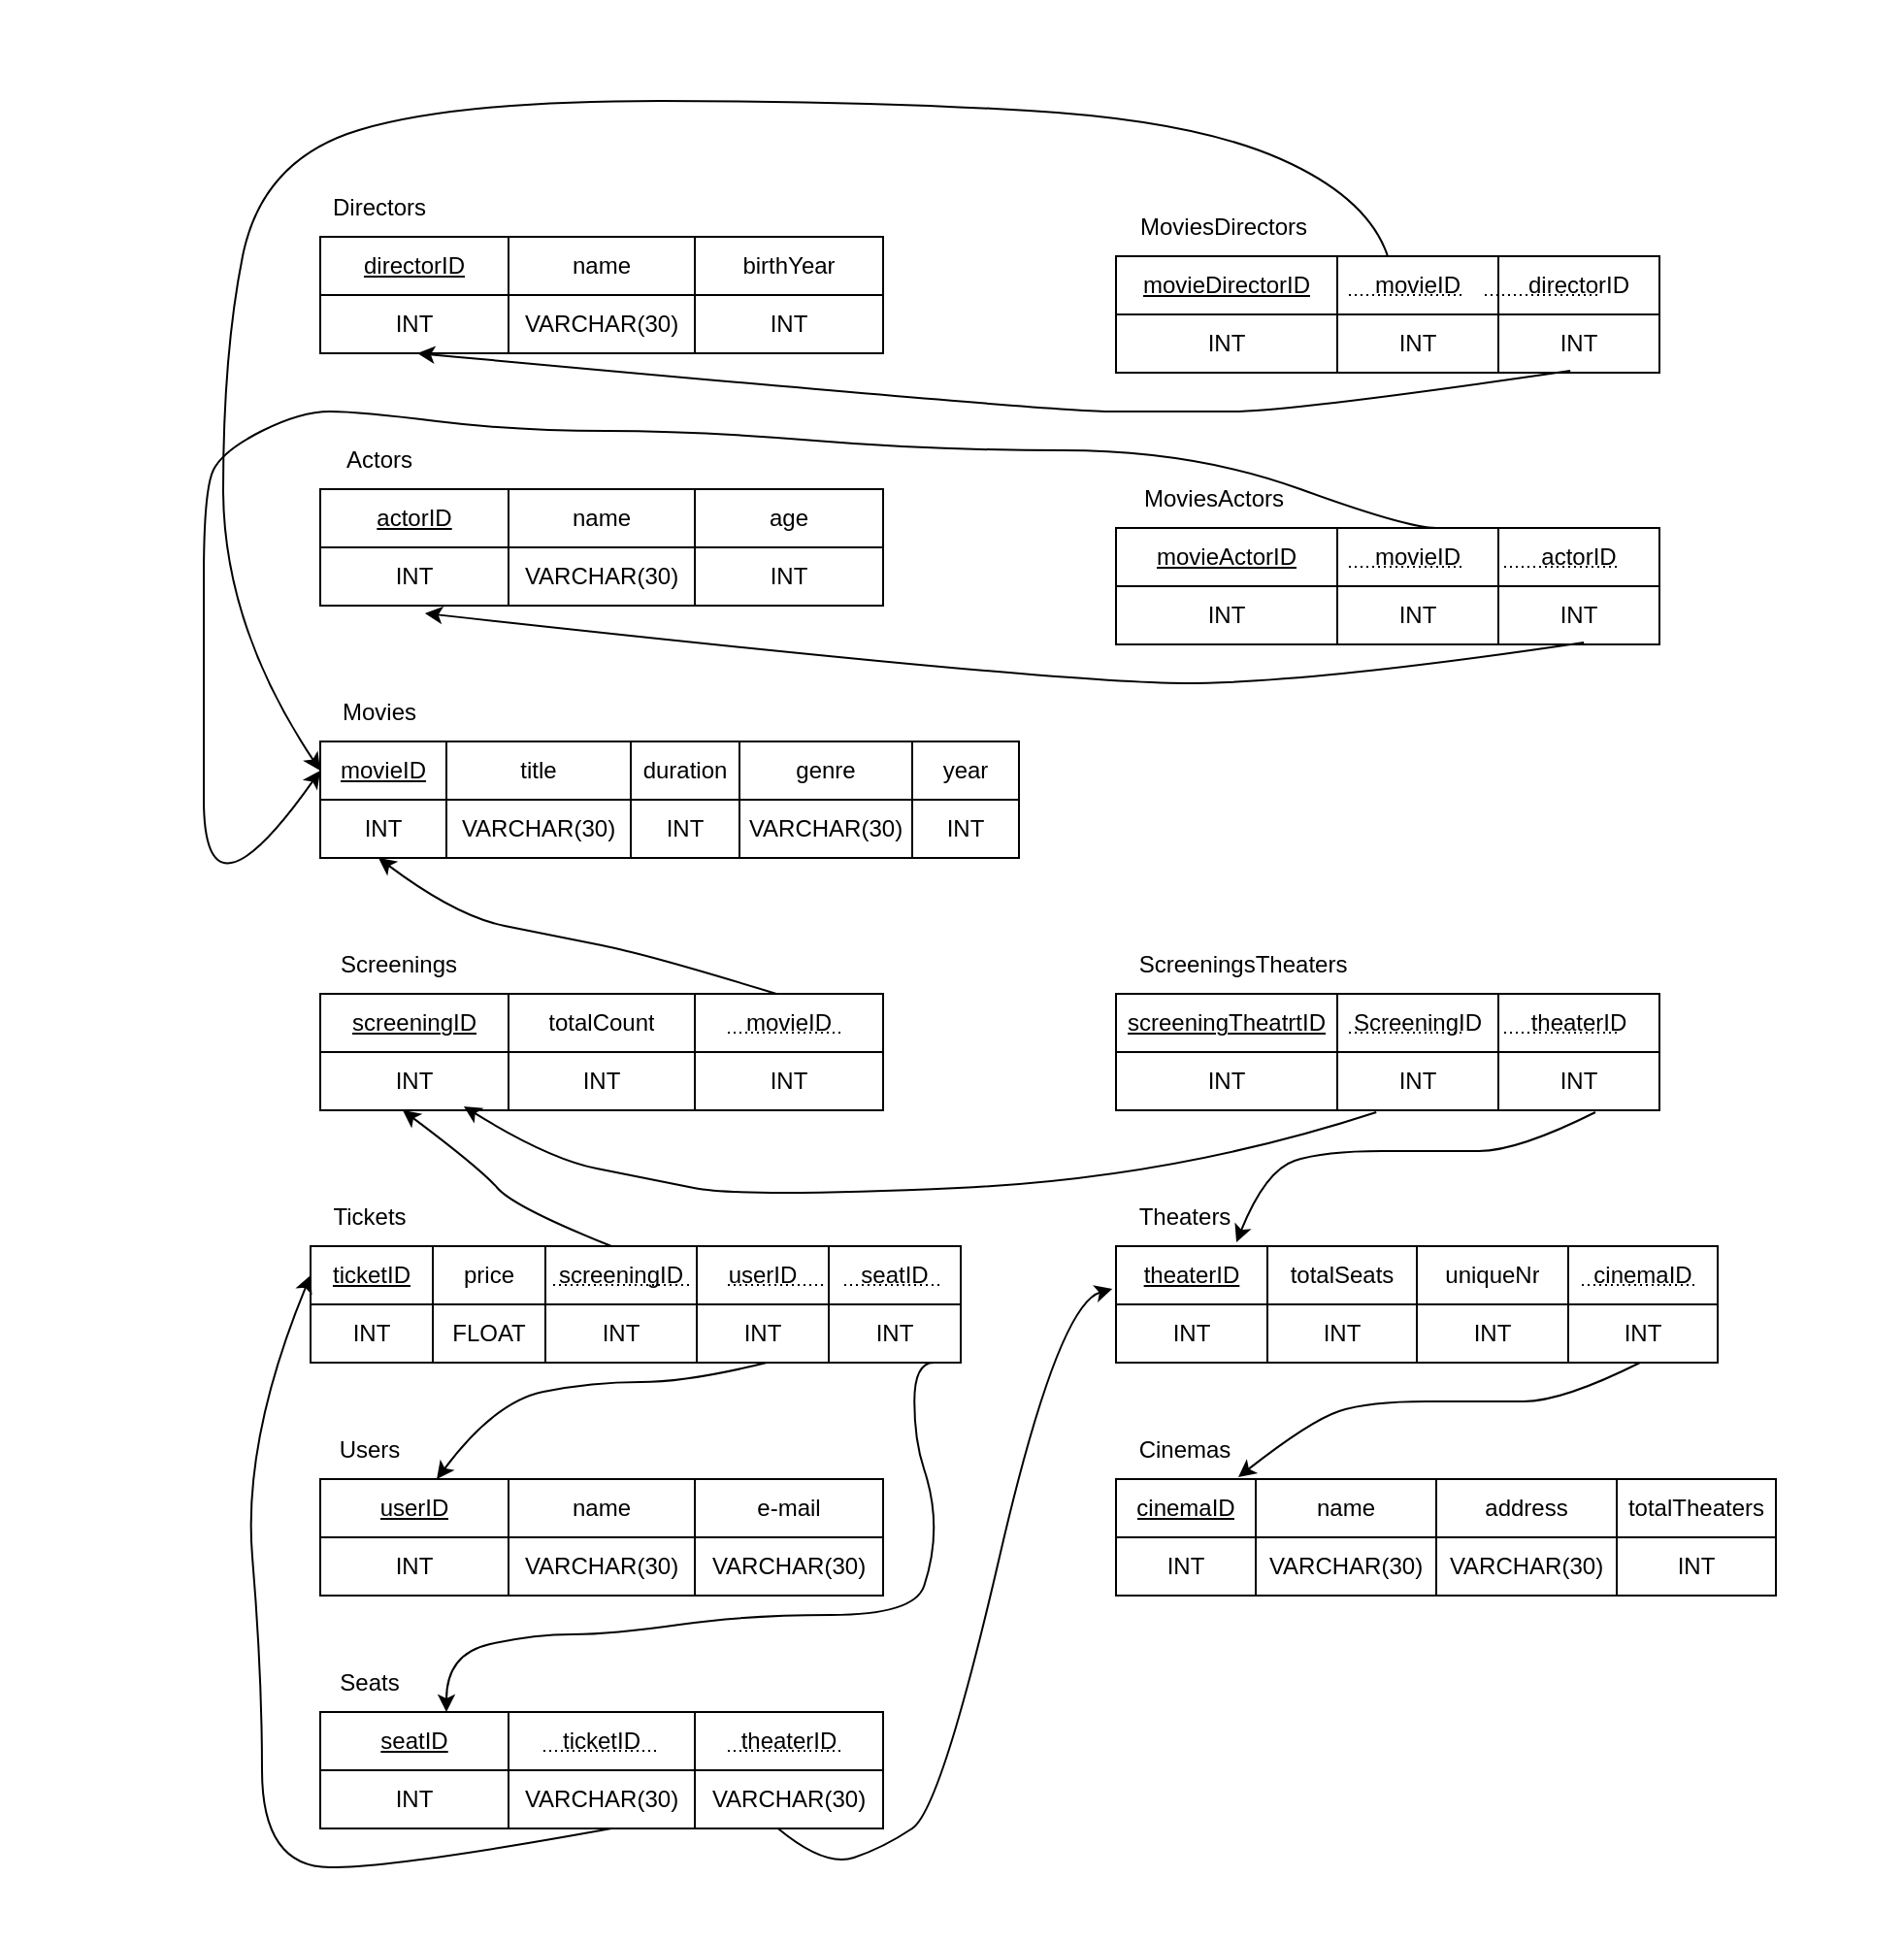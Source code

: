 <mxfile version="21.6.8" type="github">
  <diagram id="R2lEEEUBdFMjLlhIrx00" name="Page-1">
    <mxGraphModel dx="3164" dy="2250" grid="1" gridSize="10" guides="1" tooltips="1" connect="1" arrows="1" fold="1" page="1" pageScale="1" pageWidth="850" pageHeight="1100" math="0" shadow="0" extFonts="Permanent Marker^https://fonts.googleapis.com/css?family=Permanent+Marker">
      <root>
        <mxCell id="0" />
        <mxCell id="1" parent="0" />
        <mxCell id="zF8jvgZApvR6IqkMXMVD-21" value="&amp;nbsp; &amp;nbsp; &amp;nbsp; &amp;nbsp; &amp;nbsp; &amp;nbsp;&amp;nbsp;" style="text;html=1;align=center;verticalAlign=middle;resizable=0;points=[];autosize=1;strokeColor=none;fillColor=none;" vertex="1" parent="1">
          <mxGeometry x="25" y="28" width="60" height="30" as="geometry" />
        </mxCell>
        <mxCell id="zF8jvgZApvR6IqkMXMVD-22" value="" style="shape=table;startSize=0;container=1;collapsible=0;childLayout=tableLayout;" vertex="1" parent="1">
          <mxGeometry x="70" y="200" width="290" height="60" as="geometry" />
        </mxCell>
        <mxCell id="zF8jvgZApvR6IqkMXMVD-23" value="" style="shape=tableRow;horizontal=0;startSize=0;swimlaneHead=0;swimlaneBody=0;strokeColor=inherit;top=0;left=0;bottom=0;right=0;collapsible=0;dropTarget=0;fillColor=none;points=[[0,0.5],[1,0.5]];portConstraint=eastwest;" vertex="1" parent="zF8jvgZApvR6IqkMXMVD-22">
          <mxGeometry width="290" height="30" as="geometry" />
        </mxCell>
        <mxCell id="zF8jvgZApvR6IqkMXMVD-24" value="&lt;u&gt;actorID&lt;/u&gt;" style="shape=partialRectangle;html=1;whiteSpace=wrap;connectable=0;strokeColor=inherit;overflow=hidden;fillColor=none;top=0;left=0;bottom=0;right=0;pointerEvents=1;" vertex="1" parent="zF8jvgZApvR6IqkMXMVD-23">
          <mxGeometry width="97" height="30" as="geometry">
            <mxRectangle width="97" height="30" as="alternateBounds" />
          </mxGeometry>
        </mxCell>
        <mxCell id="zF8jvgZApvR6IqkMXMVD-25" value="name" style="shape=partialRectangle;html=1;whiteSpace=wrap;connectable=0;strokeColor=inherit;overflow=hidden;fillColor=none;top=0;left=0;bottom=0;right=0;pointerEvents=1;" vertex="1" parent="zF8jvgZApvR6IqkMXMVD-23">
          <mxGeometry x="97" width="96" height="30" as="geometry">
            <mxRectangle width="96" height="30" as="alternateBounds" />
          </mxGeometry>
        </mxCell>
        <mxCell id="zF8jvgZApvR6IqkMXMVD-26" value="age" style="shape=partialRectangle;html=1;whiteSpace=wrap;connectable=0;strokeColor=inherit;overflow=hidden;fillColor=none;top=0;left=0;bottom=0;right=0;pointerEvents=1;" vertex="1" parent="zF8jvgZApvR6IqkMXMVD-23">
          <mxGeometry x="193" width="97" height="30" as="geometry">
            <mxRectangle width="97" height="30" as="alternateBounds" />
          </mxGeometry>
        </mxCell>
        <mxCell id="zF8jvgZApvR6IqkMXMVD-27" value="" style="shape=tableRow;horizontal=0;startSize=0;swimlaneHead=0;swimlaneBody=0;strokeColor=inherit;top=0;left=0;bottom=0;right=0;collapsible=0;dropTarget=0;fillColor=none;points=[[0,0.5],[1,0.5]];portConstraint=eastwest;" vertex="1" parent="zF8jvgZApvR6IqkMXMVD-22">
          <mxGeometry y="30" width="290" height="30" as="geometry" />
        </mxCell>
        <mxCell id="zF8jvgZApvR6IqkMXMVD-28" value="INT" style="shape=partialRectangle;html=1;whiteSpace=wrap;connectable=0;strokeColor=inherit;overflow=hidden;fillColor=none;top=0;left=0;bottom=0;right=0;pointerEvents=1;" vertex="1" parent="zF8jvgZApvR6IqkMXMVD-27">
          <mxGeometry width="97" height="30" as="geometry">
            <mxRectangle width="97" height="30" as="alternateBounds" />
          </mxGeometry>
        </mxCell>
        <mxCell id="zF8jvgZApvR6IqkMXMVD-29" value="VARCHAR(30)" style="shape=partialRectangle;html=1;whiteSpace=wrap;connectable=0;strokeColor=inherit;overflow=hidden;fillColor=none;top=0;left=0;bottom=0;right=0;pointerEvents=1;" vertex="1" parent="zF8jvgZApvR6IqkMXMVD-27">
          <mxGeometry x="97" width="96" height="30" as="geometry">
            <mxRectangle width="96" height="30" as="alternateBounds" />
          </mxGeometry>
        </mxCell>
        <mxCell id="zF8jvgZApvR6IqkMXMVD-30" value="INT" style="shape=partialRectangle;html=1;whiteSpace=wrap;connectable=0;strokeColor=inherit;overflow=hidden;fillColor=none;top=0;left=0;bottom=0;right=0;pointerEvents=1;" vertex="1" parent="zF8jvgZApvR6IqkMXMVD-27">
          <mxGeometry x="193" width="97" height="30" as="geometry">
            <mxRectangle width="97" height="30" as="alternateBounds" />
          </mxGeometry>
        </mxCell>
        <mxCell id="zF8jvgZApvR6IqkMXMVD-31" value="Actors" style="text;html=1;align=center;verticalAlign=middle;resizable=0;points=[];autosize=1;strokeColor=none;fillColor=none;" vertex="1" parent="1">
          <mxGeometry x="70" y="170" width="60" height="30" as="geometry" />
        </mxCell>
        <mxCell id="zF8jvgZApvR6IqkMXMVD-32" value="" style="shape=table;startSize=0;container=1;collapsible=0;childLayout=tableLayout;" vertex="1" parent="1">
          <mxGeometry x="480" y="80" width="280" height="60" as="geometry" />
        </mxCell>
        <mxCell id="zF8jvgZApvR6IqkMXMVD-33" value="" style="shape=tableRow;horizontal=0;startSize=0;swimlaneHead=0;swimlaneBody=0;strokeColor=inherit;top=0;left=0;bottom=0;right=0;collapsible=0;dropTarget=0;fillColor=none;points=[[0,0.5],[1,0.5]];portConstraint=eastwest;" vertex="1" parent="zF8jvgZApvR6IqkMXMVD-32">
          <mxGeometry width="280" height="30" as="geometry" />
        </mxCell>
        <mxCell id="zF8jvgZApvR6IqkMXMVD-34" value="&lt;u&gt;movieDirectorID&lt;/u&gt;" style="shape=partialRectangle;html=1;whiteSpace=wrap;connectable=0;strokeColor=inherit;overflow=hidden;fillColor=none;top=0;left=0;bottom=0;right=0;pointerEvents=1;" vertex="1" parent="zF8jvgZApvR6IqkMXMVD-33">
          <mxGeometry width="114" height="30" as="geometry">
            <mxRectangle width="114" height="30" as="alternateBounds" />
          </mxGeometry>
        </mxCell>
        <mxCell id="zF8jvgZApvR6IqkMXMVD-35" value="movieID" style="shape=partialRectangle;html=1;whiteSpace=wrap;connectable=0;strokeColor=inherit;overflow=hidden;fillColor=none;top=0;left=0;bottom=0;right=0;pointerEvents=1;" vertex="1" parent="zF8jvgZApvR6IqkMXMVD-33">
          <mxGeometry x="114" width="83" height="30" as="geometry">
            <mxRectangle width="83" height="30" as="alternateBounds" />
          </mxGeometry>
        </mxCell>
        <mxCell id="zF8jvgZApvR6IqkMXMVD-36" value="directorID" style="shape=partialRectangle;html=1;whiteSpace=wrap;connectable=0;strokeColor=inherit;overflow=hidden;fillColor=none;top=0;left=0;bottom=0;right=0;pointerEvents=1;" vertex="1" parent="zF8jvgZApvR6IqkMXMVD-33">
          <mxGeometry x="197" width="83" height="30" as="geometry">
            <mxRectangle width="83" height="30" as="alternateBounds" />
          </mxGeometry>
        </mxCell>
        <mxCell id="zF8jvgZApvR6IqkMXMVD-37" value="" style="shape=tableRow;horizontal=0;startSize=0;swimlaneHead=0;swimlaneBody=0;strokeColor=inherit;top=0;left=0;bottom=0;right=0;collapsible=0;dropTarget=0;fillColor=none;points=[[0,0.5],[1,0.5]];portConstraint=eastwest;" vertex="1" parent="zF8jvgZApvR6IqkMXMVD-32">
          <mxGeometry y="30" width="280" height="30" as="geometry" />
        </mxCell>
        <mxCell id="zF8jvgZApvR6IqkMXMVD-38" value="INT" style="shape=partialRectangle;html=1;whiteSpace=wrap;connectable=0;strokeColor=inherit;overflow=hidden;fillColor=none;top=0;left=0;bottom=0;right=0;pointerEvents=1;" vertex="1" parent="zF8jvgZApvR6IqkMXMVD-37">
          <mxGeometry width="114" height="30" as="geometry">
            <mxRectangle width="114" height="30" as="alternateBounds" />
          </mxGeometry>
        </mxCell>
        <mxCell id="zF8jvgZApvR6IqkMXMVD-39" value="INT" style="shape=partialRectangle;html=1;whiteSpace=wrap;connectable=0;strokeColor=inherit;overflow=hidden;fillColor=none;top=0;left=0;bottom=0;right=0;pointerEvents=1;" vertex="1" parent="zF8jvgZApvR6IqkMXMVD-37">
          <mxGeometry x="114" width="83" height="30" as="geometry">
            <mxRectangle width="83" height="30" as="alternateBounds" />
          </mxGeometry>
        </mxCell>
        <mxCell id="zF8jvgZApvR6IqkMXMVD-40" value="INT" style="shape=partialRectangle;html=1;whiteSpace=wrap;connectable=0;strokeColor=inherit;overflow=hidden;fillColor=none;top=0;left=0;bottom=0;right=0;pointerEvents=1;" vertex="1" parent="zF8jvgZApvR6IqkMXMVD-37">
          <mxGeometry x="197" width="83" height="30" as="geometry">
            <mxRectangle width="83" height="30" as="alternateBounds" />
          </mxGeometry>
        </mxCell>
        <mxCell id="zF8jvgZApvR6IqkMXMVD-41" value="MoviesDirectors" style="text;html=1;align=center;verticalAlign=middle;resizable=0;points=[];autosize=1;strokeColor=none;fillColor=none;" vertex="1" parent="1">
          <mxGeometry x="480" y="50" width="110" height="30" as="geometry" />
        </mxCell>
        <mxCell id="zF8jvgZApvR6IqkMXMVD-51" value="MoviesActors" style="text;html=1;align=center;verticalAlign=middle;resizable=0;points=[];autosize=1;strokeColor=none;fillColor=none;" vertex="1" parent="1">
          <mxGeometry x="480" y="190" width="100" height="30" as="geometry" />
        </mxCell>
        <mxCell id="zF8jvgZApvR6IqkMXMVD-53" value="" style="endArrow=none;html=1;rounded=0;dashed=1;dashPattern=1 2;" edge="1" parent="1">
          <mxGeometry relative="1" as="geometry">
            <mxPoint x="600" y="100" as="sourcePoint" />
            <mxPoint x="660" y="100" as="targetPoint" />
          </mxGeometry>
        </mxCell>
        <mxCell id="zF8jvgZApvR6IqkMXMVD-55" value="" style="endArrow=none;html=1;rounded=0;dashed=1;dashPattern=1 2;" edge="1" parent="1">
          <mxGeometry relative="1" as="geometry">
            <mxPoint x="670" y="100" as="sourcePoint" />
            <mxPoint x="730" y="100" as="targetPoint" />
            <Array as="points" />
          </mxGeometry>
        </mxCell>
        <mxCell id="zF8jvgZApvR6IqkMXMVD-57" value="" style="shape=table;startSize=0;container=1;collapsible=0;childLayout=tableLayout;" vertex="1" parent="1">
          <mxGeometry x="480" y="220" width="280" height="60" as="geometry" />
        </mxCell>
        <mxCell id="zF8jvgZApvR6IqkMXMVD-58" value="" style="shape=tableRow;horizontal=0;startSize=0;swimlaneHead=0;swimlaneBody=0;strokeColor=inherit;top=0;left=0;bottom=0;right=0;collapsible=0;dropTarget=0;fillColor=none;points=[[0,0.5],[1,0.5]];portConstraint=eastwest;" vertex="1" parent="zF8jvgZApvR6IqkMXMVD-57">
          <mxGeometry width="280" height="30" as="geometry" />
        </mxCell>
        <mxCell id="zF8jvgZApvR6IqkMXMVD-59" value="&lt;u&gt;movieActorID&lt;/u&gt;" style="shape=partialRectangle;html=1;whiteSpace=wrap;connectable=0;strokeColor=inherit;overflow=hidden;fillColor=none;top=0;left=0;bottom=0;right=0;pointerEvents=1;" vertex="1" parent="zF8jvgZApvR6IqkMXMVD-58">
          <mxGeometry width="114" height="30" as="geometry">
            <mxRectangle width="114" height="30" as="alternateBounds" />
          </mxGeometry>
        </mxCell>
        <mxCell id="zF8jvgZApvR6IqkMXMVD-60" value="movieID" style="shape=partialRectangle;html=1;whiteSpace=wrap;connectable=0;strokeColor=inherit;overflow=hidden;fillColor=none;top=0;left=0;bottom=0;right=0;pointerEvents=1;" vertex="1" parent="zF8jvgZApvR6IqkMXMVD-58">
          <mxGeometry x="114" width="83" height="30" as="geometry">
            <mxRectangle width="83" height="30" as="alternateBounds" />
          </mxGeometry>
        </mxCell>
        <mxCell id="zF8jvgZApvR6IqkMXMVD-61" value="actorID" style="shape=partialRectangle;html=1;whiteSpace=wrap;connectable=0;strokeColor=inherit;overflow=hidden;fillColor=none;top=0;left=0;bottom=0;right=0;pointerEvents=1;" vertex="1" parent="zF8jvgZApvR6IqkMXMVD-58">
          <mxGeometry x="197" width="83" height="30" as="geometry">
            <mxRectangle width="83" height="30" as="alternateBounds" />
          </mxGeometry>
        </mxCell>
        <mxCell id="zF8jvgZApvR6IqkMXMVD-62" value="" style="shape=tableRow;horizontal=0;startSize=0;swimlaneHead=0;swimlaneBody=0;strokeColor=inherit;top=0;left=0;bottom=0;right=0;collapsible=0;dropTarget=0;fillColor=none;points=[[0,0.5],[1,0.5]];portConstraint=eastwest;" vertex="1" parent="zF8jvgZApvR6IqkMXMVD-57">
          <mxGeometry y="30" width="280" height="30" as="geometry" />
        </mxCell>
        <mxCell id="zF8jvgZApvR6IqkMXMVD-63" value="INT" style="shape=partialRectangle;html=1;whiteSpace=wrap;connectable=0;strokeColor=inherit;overflow=hidden;fillColor=none;top=0;left=0;bottom=0;right=0;pointerEvents=1;" vertex="1" parent="zF8jvgZApvR6IqkMXMVD-62">
          <mxGeometry width="114" height="30" as="geometry">
            <mxRectangle width="114" height="30" as="alternateBounds" />
          </mxGeometry>
        </mxCell>
        <mxCell id="zF8jvgZApvR6IqkMXMVD-64" value="INT" style="shape=partialRectangle;html=1;whiteSpace=wrap;connectable=0;strokeColor=inherit;overflow=hidden;fillColor=none;top=0;left=0;bottom=0;right=0;pointerEvents=1;" vertex="1" parent="zF8jvgZApvR6IqkMXMVD-62">
          <mxGeometry x="114" width="83" height="30" as="geometry">
            <mxRectangle width="83" height="30" as="alternateBounds" />
          </mxGeometry>
        </mxCell>
        <mxCell id="zF8jvgZApvR6IqkMXMVD-65" value="INT" style="shape=partialRectangle;html=1;whiteSpace=wrap;connectable=0;strokeColor=inherit;overflow=hidden;fillColor=none;top=0;left=0;bottom=0;right=0;pointerEvents=1;" vertex="1" parent="zF8jvgZApvR6IqkMXMVD-62">
          <mxGeometry x="197" width="83" height="30" as="geometry">
            <mxRectangle width="83" height="30" as="alternateBounds" />
          </mxGeometry>
        </mxCell>
        <mxCell id="zF8jvgZApvR6IqkMXMVD-66" value="" style="endArrow=none;html=1;rounded=0;dashed=1;dashPattern=1 2;" edge="1" parent="1">
          <mxGeometry relative="1" as="geometry">
            <mxPoint x="600" y="240" as="sourcePoint" />
            <mxPoint x="660" y="240" as="targetPoint" />
          </mxGeometry>
        </mxCell>
        <mxCell id="zF8jvgZApvR6IqkMXMVD-69" value="" style="endArrow=none;html=1;rounded=0;dashed=1;dashPattern=1 2;" edge="1" parent="1">
          <mxGeometry relative="1" as="geometry">
            <mxPoint x="680" y="240" as="sourcePoint" />
            <mxPoint x="740" y="240" as="targetPoint" />
          </mxGeometry>
        </mxCell>
        <mxCell id="zF8jvgZApvR6IqkMXMVD-70" value="" style="shape=table;startSize=0;container=1;collapsible=0;childLayout=tableLayout;" vertex="1" parent="1">
          <mxGeometry x="70" y="330" width="360" height="60" as="geometry" />
        </mxCell>
        <mxCell id="zF8jvgZApvR6IqkMXMVD-71" value="" style="shape=tableRow;horizontal=0;startSize=0;swimlaneHead=0;swimlaneBody=0;strokeColor=inherit;top=0;left=0;bottom=0;right=0;collapsible=0;dropTarget=0;fillColor=none;points=[[0,0.5],[1,0.5]];portConstraint=eastwest;" vertex="1" parent="zF8jvgZApvR6IqkMXMVD-70">
          <mxGeometry width="360" height="30" as="geometry" />
        </mxCell>
        <mxCell id="zF8jvgZApvR6IqkMXMVD-72" value="&lt;u&gt;movieID&lt;/u&gt;" style="shape=partialRectangle;html=1;whiteSpace=wrap;connectable=0;strokeColor=inherit;overflow=hidden;fillColor=none;top=0;left=0;bottom=0;right=0;pointerEvents=1;" vertex="1" parent="zF8jvgZApvR6IqkMXMVD-71">
          <mxGeometry width="65" height="30" as="geometry">
            <mxRectangle width="65" height="30" as="alternateBounds" />
          </mxGeometry>
        </mxCell>
        <mxCell id="zF8jvgZApvR6IqkMXMVD-73" value="title" style="shape=partialRectangle;html=1;whiteSpace=wrap;connectable=0;strokeColor=inherit;overflow=hidden;fillColor=none;top=0;left=0;bottom=0;right=0;pointerEvents=1;" vertex="1" parent="zF8jvgZApvR6IqkMXMVD-71">
          <mxGeometry x="65" width="95" height="30" as="geometry">
            <mxRectangle width="95" height="30" as="alternateBounds" />
          </mxGeometry>
        </mxCell>
        <mxCell id="zF8jvgZApvR6IqkMXMVD-74" value="duration" style="shape=partialRectangle;html=1;whiteSpace=wrap;connectable=0;strokeColor=inherit;overflow=hidden;fillColor=none;top=0;left=0;bottom=0;right=0;pointerEvents=1;" vertex="1" parent="zF8jvgZApvR6IqkMXMVD-71">
          <mxGeometry x="160" width="56" height="30" as="geometry">
            <mxRectangle width="56" height="30" as="alternateBounds" />
          </mxGeometry>
        </mxCell>
        <mxCell id="zF8jvgZApvR6IqkMXMVD-75" value="genre" style="shape=partialRectangle;html=1;whiteSpace=wrap;connectable=0;strokeColor=inherit;overflow=hidden;fillColor=none;top=0;left=0;bottom=0;right=0;pointerEvents=1;" vertex="1" parent="zF8jvgZApvR6IqkMXMVD-71">
          <mxGeometry x="216" width="89" height="30" as="geometry">
            <mxRectangle width="89" height="30" as="alternateBounds" />
          </mxGeometry>
        </mxCell>
        <mxCell id="zF8jvgZApvR6IqkMXMVD-76" value="year" style="shape=partialRectangle;html=1;whiteSpace=wrap;connectable=0;strokeColor=inherit;overflow=hidden;fillColor=none;top=0;left=0;bottom=0;right=0;pointerEvents=1;" vertex="1" parent="zF8jvgZApvR6IqkMXMVD-71">
          <mxGeometry x="305" width="55" height="30" as="geometry">
            <mxRectangle width="55" height="30" as="alternateBounds" />
          </mxGeometry>
        </mxCell>
        <mxCell id="zF8jvgZApvR6IqkMXMVD-77" value="" style="shape=tableRow;horizontal=0;startSize=0;swimlaneHead=0;swimlaneBody=0;strokeColor=inherit;top=0;left=0;bottom=0;right=0;collapsible=0;dropTarget=0;fillColor=none;points=[[0,0.5],[1,0.5]];portConstraint=eastwest;" vertex="1" parent="zF8jvgZApvR6IqkMXMVD-70">
          <mxGeometry y="30" width="360" height="30" as="geometry" />
        </mxCell>
        <mxCell id="zF8jvgZApvR6IqkMXMVD-78" value="INT" style="shape=partialRectangle;html=1;whiteSpace=wrap;connectable=0;strokeColor=inherit;overflow=hidden;fillColor=none;top=0;left=0;bottom=0;right=0;pointerEvents=1;" vertex="1" parent="zF8jvgZApvR6IqkMXMVD-77">
          <mxGeometry width="65" height="30" as="geometry">
            <mxRectangle width="65" height="30" as="alternateBounds" />
          </mxGeometry>
        </mxCell>
        <mxCell id="zF8jvgZApvR6IqkMXMVD-79" value="VARCHAR(30)" style="shape=partialRectangle;html=1;whiteSpace=wrap;connectable=0;strokeColor=inherit;overflow=hidden;fillColor=none;top=0;left=0;bottom=0;right=0;pointerEvents=1;" vertex="1" parent="zF8jvgZApvR6IqkMXMVD-77">
          <mxGeometry x="65" width="95" height="30" as="geometry">
            <mxRectangle width="95" height="30" as="alternateBounds" />
          </mxGeometry>
        </mxCell>
        <mxCell id="zF8jvgZApvR6IqkMXMVD-80" value="INT" style="shape=partialRectangle;html=1;whiteSpace=wrap;connectable=0;strokeColor=inherit;overflow=hidden;fillColor=none;top=0;left=0;bottom=0;right=0;pointerEvents=1;" vertex="1" parent="zF8jvgZApvR6IqkMXMVD-77">
          <mxGeometry x="160" width="56" height="30" as="geometry">
            <mxRectangle width="56" height="30" as="alternateBounds" />
          </mxGeometry>
        </mxCell>
        <mxCell id="zF8jvgZApvR6IqkMXMVD-81" value="VARCHAR(30)" style="shape=partialRectangle;html=1;whiteSpace=wrap;connectable=0;strokeColor=inherit;overflow=hidden;fillColor=none;top=0;left=0;bottom=0;right=0;pointerEvents=1;" vertex="1" parent="zF8jvgZApvR6IqkMXMVD-77">
          <mxGeometry x="216" width="89" height="30" as="geometry">
            <mxRectangle width="89" height="30" as="alternateBounds" />
          </mxGeometry>
        </mxCell>
        <mxCell id="zF8jvgZApvR6IqkMXMVD-82" value="INT" style="shape=partialRectangle;html=1;whiteSpace=wrap;connectable=0;strokeColor=inherit;overflow=hidden;fillColor=none;top=0;left=0;bottom=0;right=0;pointerEvents=1;" vertex="1" parent="zF8jvgZApvR6IqkMXMVD-77">
          <mxGeometry x="305" width="55" height="30" as="geometry">
            <mxRectangle width="55" height="30" as="alternateBounds" />
          </mxGeometry>
        </mxCell>
        <mxCell id="zF8jvgZApvR6IqkMXMVD-83" value="Movies" style="text;html=1;align=center;verticalAlign=middle;resizable=0;points=[];autosize=1;strokeColor=none;fillColor=none;" vertex="1" parent="1">
          <mxGeometry x="70" y="300" width="60" height="30" as="geometry" />
        </mxCell>
        <mxCell id="zF8jvgZApvR6IqkMXMVD-84" value="" style="shape=table;startSize=0;container=1;collapsible=0;childLayout=tableLayout;" vertex="1" parent="1">
          <mxGeometry x="70" y="460" width="290" height="60" as="geometry" />
        </mxCell>
        <mxCell id="zF8jvgZApvR6IqkMXMVD-85" value="" style="shape=tableRow;horizontal=0;startSize=0;swimlaneHead=0;swimlaneBody=0;strokeColor=inherit;top=0;left=0;bottom=0;right=0;collapsible=0;dropTarget=0;fillColor=none;points=[[0,0.5],[1,0.5]];portConstraint=eastwest;" vertex="1" parent="zF8jvgZApvR6IqkMXMVD-84">
          <mxGeometry width="290" height="30" as="geometry" />
        </mxCell>
        <mxCell id="zF8jvgZApvR6IqkMXMVD-86" value="&lt;u&gt;screeningID&lt;/u&gt;" style="shape=partialRectangle;html=1;whiteSpace=wrap;connectable=0;strokeColor=inherit;overflow=hidden;fillColor=none;top=0;left=0;bottom=0;right=0;pointerEvents=1;" vertex="1" parent="zF8jvgZApvR6IqkMXMVD-85">
          <mxGeometry width="97" height="30" as="geometry">
            <mxRectangle width="97" height="30" as="alternateBounds" />
          </mxGeometry>
        </mxCell>
        <mxCell id="zF8jvgZApvR6IqkMXMVD-87" value="totalCount" style="shape=partialRectangle;html=1;whiteSpace=wrap;connectable=0;strokeColor=inherit;overflow=hidden;fillColor=none;top=0;left=0;bottom=0;right=0;pointerEvents=1;" vertex="1" parent="zF8jvgZApvR6IqkMXMVD-85">
          <mxGeometry x="97" width="96" height="30" as="geometry">
            <mxRectangle width="96" height="30" as="alternateBounds" />
          </mxGeometry>
        </mxCell>
        <mxCell id="zF8jvgZApvR6IqkMXMVD-88" value="movieID" style="shape=partialRectangle;html=1;whiteSpace=wrap;connectable=0;strokeColor=inherit;overflow=hidden;fillColor=none;top=0;left=0;bottom=0;right=0;pointerEvents=1;" vertex="1" parent="zF8jvgZApvR6IqkMXMVD-85">
          <mxGeometry x="193" width="97" height="30" as="geometry">
            <mxRectangle width="97" height="30" as="alternateBounds" />
          </mxGeometry>
        </mxCell>
        <mxCell id="zF8jvgZApvR6IqkMXMVD-89" value="" style="shape=tableRow;horizontal=0;startSize=0;swimlaneHead=0;swimlaneBody=0;strokeColor=inherit;top=0;left=0;bottom=0;right=0;collapsible=0;dropTarget=0;fillColor=none;points=[[0,0.5],[1,0.5]];portConstraint=eastwest;" vertex="1" parent="zF8jvgZApvR6IqkMXMVD-84">
          <mxGeometry y="30" width="290" height="30" as="geometry" />
        </mxCell>
        <mxCell id="zF8jvgZApvR6IqkMXMVD-90" value="INT" style="shape=partialRectangle;html=1;whiteSpace=wrap;connectable=0;strokeColor=inherit;overflow=hidden;fillColor=none;top=0;left=0;bottom=0;right=0;pointerEvents=1;" vertex="1" parent="zF8jvgZApvR6IqkMXMVD-89">
          <mxGeometry width="97" height="30" as="geometry">
            <mxRectangle width="97" height="30" as="alternateBounds" />
          </mxGeometry>
        </mxCell>
        <mxCell id="zF8jvgZApvR6IqkMXMVD-91" value="INT" style="shape=partialRectangle;html=1;whiteSpace=wrap;connectable=0;strokeColor=inherit;overflow=hidden;fillColor=none;top=0;left=0;bottom=0;right=0;pointerEvents=1;" vertex="1" parent="zF8jvgZApvR6IqkMXMVD-89">
          <mxGeometry x="97" width="96" height="30" as="geometry">
            <mxRectangle width="96" height="30" as="alternateBounds" />
          </mxGeometry>
        </mxCell>
        <mxCell id="zF8jvgZApvR6IqkMXMVD-92" value="INT" style="shape=partialRectangle;html=1;whiteSpace=wrap;connectable=0;strokeColor=inherit;overflow=hidden;fillColor=none;top=0;left=0;bottom=0;right=0;pointerEvents=1;" vertex="1" parent="zF8jvgZApvR6IqkMXMVD-89">
          <mxGeometry x="193" width="97" height="30" as="geometry">
            <mxRectangle width="97" height="30" as="alternateBounds" />
          </mxGeometry>
        </mxCell>
        <mxCell id="zF8jvgZApvR6IqkMXMVD-93" value="Screenings" style="text;html=1;align=center;verticalAlign=middle;resizable=0;points=[];autosize=1;strokeColor=none;fillColor=none;" vertex="1" parent="1">
          <mxGeometry x="70" y="430" width="80" height="30" as="geometry" />
        </mxCell>
        <mxCell id="zF8jvgZApvR6IqkMXMVD-94" value="" style="endArrow=none;html=1;rounded=0;dashed=1;dashPattern=1 2;" edge="1" parent="1">
          <mxGeometry relative="1" as="geometry">
            <mxPoint x="280" y="480" as="sourcePoint" />
            <mxPoint x="340" y="480" as="targetPoint" />
          </mxGeometry>
        </mxCell>
        <mxCell id="zF8jvgZApvR6IqkMXMVD-108" value="" style="shape=table;startSize=0;container=1;collapsible=0;childLayout=tableLayout;" vertex="1" parent="1">
          <mxGeometry x="65" y="590" width="335" height="60" as="geometry" />
        </mxCell>
        <mxCell id="zF8jvgZApvR6IqkMXMVD-109" value="" style="shape=tableRow;horizontal=0;startSize=0;swimlaneHead=0;swimlaneBody=0;strokeColor=inherit;top=0;left=0;bottom=0;right=0;collapsible=0;dropTarget=0;fillColor=none;points=[[0,0.5],[1,0.5]];portConstraint=eastwest;" vertex="1" parent="zF8jvgZApvR6IqkMXMVD-108">
          <mxGeometry width="335" height="30" as="geometry" />
        </mxCell>
        <mxCell id="zF8jvgZApvR6IqkMXMVD-110" value="&lt;u&gt;ticketID&lt;/u&gt;" style="shape=partialRectangle;html=1;whiteSpace=wrap;connectable=0;strokeColor=inherit;overflow=hidden;fillColor=none;top=0;left=0;bottom=0;right=0;pointerEvents=1;" vertex="1" parent="zF8jvgZApvR6IqkMXMVD-109">
          <mxGeometry width="63" height="30" as="geometry">
            <mxRectangle width="63" height="30" as="alternateBounds" />
          </mxGeometry>
        </mxCell>
        <mxCell id="zF8jvgZApvR6IqkMXMVD-111" value="price" style="shape=partialRectangle;html=1;whiteSpace=wrap;connectable=0;strokeColor=inherit;overflow=hidden;fillColor=none;top=0;left=0;bottom=0;right=0;pointerEvents=1;" vertex="1" parent="zF8jvgZApvR6IqkMXMVD-109">
          <mxGeometry x="63" width="58" height="30" as="geometry">
            <mxRectangle width="58" height="30" as="alternateBounds" />
          </mxGeometry>
        </mxCell>
        <mxCell id="zF8jvgZApvR6IqkMXMVD-112" value="screeningID" style="shape=partialRectangle;html=1;whiteSpace=wrap;connectable=0;strokeColor=inherit;overflow=hidden;fillColor=none;top=0;left=0;bottom=0;right=0;pointerEvents=1;" vertex="1" parent="zF8jvgZApvR6IqkMXMVD-109">
          <mxGeometry x="121" width="78" height="30" as="geometry">
            <mxRectangle width="78" height="30" as="alternateBounds" />
          </mxGeometry>
        </mxCell>
        <mxCell id="zF8jvgZApvR6IqkMXMVD-113" value="userID" style="shape=partialRectangle;html=1;whiteSpace=wrap;connectable=0;strokeColor=inherit;overflow=hidden;fillColor=none;top=0;left=0;bottom=0;right=0;pointerEvents=1;" vertex="1" parent="zF8jvgZApvR6IqkMXMVD-109">
          <mxGeometry x="199" width="68" height="30" as="geometry">
            <mxRectangle width="68" height="30" as="alternateBounds" />
          </mxGeometry>
        </mxCell>
        <mxCell id="zF8jvgZApvR6IqkMXMVD-114" value="seatID" style="shape=partialRectangle;html=1;whiteSpace=wrap;connectable=0;strokeColor=inherit;overflow=hidden;fillColor=none;top=0;left=0;bottom=0;right=0;pointerEvents=1;" vertex="1" parent="zF8jvgZApvR6IqkMXMVD-109">
          <mxGeometry x="267" width="68" height="30" as="geometry">
            <mxRectangle width="68" height="30" as="alternateBounds" />
          </mxGeometry>
        </mxCell>
        <mxCell id="zF8jvgZApvR6IqkMXMVD-115" value="" style="shape=tableRow;horizontal=0;startSize=0;swimlaneHead=0;swimlaneBody=0;strokeColor=inherit;top=0;left=0;bottom=0;right=0;collapsible=0;dropTarget=0;fillColor=none;points=[[0,0.5],[1,0.5]];portConstraint=eastwest;" vertex="1" parent="zF8jvgZApvR6IqkMXMVD-108">
          <mxGeometry y="30" width="335" height="30" as="geometry" />
        </mxCell>
        <mxCell id="zF8jvgZApvR6IqkMXMVD-116" value="INT" style="shape=partialRectangle;html=1;whiteSpace=wrap;connectable=0;strokeColor=inherit;overflow=hidden;fillColor=none;top=0;left=0;bottom=0;right=0;pointerEvents=1;" vertex="1" parent="zF8jvgZApvR6IqkMXMVD-115">
          <mxGeometry width="63" height="30" as="geometry">
            <mxRectangle width="63" height="30" as="alternateBounds" />
          </mxGeometry>
        </mxCell>
        <mxCell id="zF8jvgZApvR6IqkMXMVD-117" value="FLOAT" style="shape=partialRectangle;html=1;whiteSpace=wrap;connectable=0;strokeColor=inherit;overflow=hidden;fillColor=none;top=0;left=0;bottom=0;right=0;pointerEvents=1;" vertex="1" parent="zF8jvgZApvR6IqkMXMVD-115">
          <mxGeometry x="63" width="58" height="30" as="geometry">
            <mxRectangle width="58" height="30" as="alternateBounds" />
          </mxGeometry>
        </mxCell>
        <mxCell id="zF8jvgZApvR6IqkMXMVD-118" value="INT" style="shape=partialRectangle;html=1;whiteSpace=wrap;connectable=0;strokeColor=inherit;overflow=hidden;fillColor=none;top=0;left=0;bottom=0;right=0;pointerEvents=1;" vertex="1" parent="zF8jvgZApvR6IqkMXMVD-115">
          <mxGeometry x="121" width="78" height="30" as="geometry">
            <mxRectangle width="78" height="30" as="alternateBounds" />
          </mxGeometry>
        </mxCell>
        <mxCell id="zF8jvgZApvR6IqkMXMVD-119" value="INT" style="shape=partialRectangle;html=1;whiteSpace=wrap;connectable=0;strokeColor=inherit;overflow=hidden;fillColor=none;top=0;left=0;bottom=0;right=0;pointerEvents=1;" vertex="1" parent="zF8jvgZApvR6IqkMXMVD-115">
          <mxGeometry x="199" width="68" height="30" as="geometry">
            <mxRectangle width="68" height="30" as="alternateBounds" />
          </mxGeometry>
        </mxCell>
        <mxCell id="zF8jvgZApvR6IqkMXMVD-120" value="INT" style="shape=partialRectangle;html=1;whiteSpace=wrap;connectable=0;strokeColor=inherit;overflow=hidden;fillColor=none;top=0;left=0;bottom=0;right=0;pointerEvents=1;" vertex="1" parent="zF8jvgZApvR6IqkMXMVD-115">
          <mxGeometry x="267" width="68" height="30" as="geometry">
            <mxRectangle width="68" height="30" as="alternateBounds" />
          </mxGeometry>
        </mxCell>
        <mxCell id="zF8jvgZApvR6IqkMXMVD-121" value="Tickets" style="text;html=1;align=center;verticalAlign=middle;resizable=0;points=[];autosize=1;strokeColor=none;fillColor=none;" vertex="1" parent="1">
          <mxGeometry x="65" y="560" width="60" height="30" as="geometry" />
        </mxCell>
        <mxCell id="zF8jvgZApvR6IqkMXMVD-122" value="" style="endArrow=none;html=1;rounded=0;dashed=1;dashPattern=1 2;" edge="1" parent="1">
          <mxGeometry relative="1" as="geometry">
            <mxPoint x="280" y="610" as="sourcePoint" />
            <mxPoint x="330" y="610" as="targetPoint" />
          </mxGeometry>
        </mxCell>
        <mxCell id="zF8jvgZApvR6IqkMXMVD-123" value="" style="endArrow=none;html=1;rounded=0;dashed=1;dashPattern=1 2;" edge="1" parent="1">
          <mxGeometry relative="1" as="geometry">
            <mxPoint x="340" y="610" as="sourcePoint" />
            <mxPoint x="390" y="610" as="targetPoint" />
          </mxGeometry>
        </mxCell>
        <mxCell id="zF8jvgZApvR6IqkMXMVD-125" value="" style="endArrow=none;html=1;rounded=0;dashed=1;dashPattern=1 2;" edge="1" parent="1">
          <mxGeometry relative="1" as="geometry">
            <mxPoint x="190" y="610" as="sourcePoint" />
            <mxPoint x="260" y="610" as="targetPoint" />
          </mxGeometry>
        </mxCell>
        <mxCell id="zF8jvgZApvR6IqkMXMVD-135" value="" style="shape=table;startSize=0;container=1;collapsible=0;childLayout=tableLayout;" vertex="1" parent="1">
          <mxGeometry x="70" y="70" width="290" height="60" as="geometry" />
        </mxCell>
        <mxCell id="zF8jvgZApvR6IqkMXMVD-136" value="" style="shape=tableRow;horizontal=0;startSize=0;swimlaneHead=0;swimlaneBody=0;strokeColor=inherit;top=0;left=0;bottom=0;right=0;collapsible=0;dropTarget=0;fillColor=none;points=[[0,0.5],[1,0.5]];portConstraint=eastwest;" vertex="1" parent="zF8jvgZApvR6IqkMXMVD-135">
          <mxGeometry width="290" height="30" as="geometry" />
        </mxCell>
        <mxCell id="zF8jvgZApvR6IqkMXMVD-137" value="&lt;u&gt;directorID&lt;/u&gt;" style="shape=partialRectangle;html=1;whiteSpace=wrap;connectable=0;strokeColor=inherit;overflow=hidden;fillColor=none;top=0;left=0;bottom=0;right=0;pointerEvents=1;" vertex="1" parent="zF8jvgZApvR6IqkMXMVD-136">
          <mxGeometry width="97" height="30" as="geometry">
            <mxRectangle width="97" height="30" as="alternateBounds" />
          </mxGeometry>
        </mxCell>
        <mxCell id="zF8jvgZApvR6IqkMXMVD-138" value="name" style="shape=partialRectangle;html=1;whiteSpace=wrap;connectable=0;strokeColor=inherit;overflow=hidden;fillColor=none;top=0;left=0;bottom=0;right=0;pointerEvents=1;" vertex="1" parent="zF8jvgZApvR6IqkMXMVD-136">
          <mxGeometry x="97" width="96" height="30" as="geometry">
            <mxRectangle width="96" height="30" as="alternateBounds" />
          </mxGeometry>
        </mxCell>
        <mxCell id="zF8jvgZApvR6IqkMXMVD-139" value="birthYear" style="shape=partialRectangle;html=1;whiteSpace=wrap;connectable=0;strokeColor=inherit;overflow=hidden;fillColor=none;top=0;left=0;bottom=0;right=0;pointerEvents=1;" vertex="1" parent="zF8jvgZApvR6IqkMXMVD-136">
          <mxGeometry x="193" width="97" height="30" as="geometry">
            <mxRectangle width="97" height="30" as="alternateBounds" />
          </mxGeometry>
        </mxCell>
        <mxCell id="zF8jvgZApvR6IqkMXMVD-140" value="" style="shape=tableRow;horizontal=0;startSize=0;swimlaneHead=0;swimlaneBody=0;strokeColor=inherit;top=0;left=0;bottom=0;right=0;collapsible=0;dropTarget=0;fillColor=none;points=[[0,0.5],[1,0.5]];portConstraint=eastwest;" vertex="1" parent="zF8jvgZApvR6IqkMXMVD-135">
          <mxGeometry y="30" width="290" height="30" as="geometry" />
        </mxCell>
        <mxCell id="zF8jvgZApvR6IqkMXMVD-141" value="INT" style="shape=partialRectangle;html=1;whiteSpace=wrap;connectable=0;strokeColor=inherit;overflow=hidden;fillColor=none;top=0;left=0;bottom=0;right=0;pointerEvents=1;" vertex="1" parent="zF8jvgZApvR6IqkMXMVD-140">
          <mxGeometry width="97" height="30" as="geometry">
            <mxRectangle width="97" height="30" as="alternateBounds" />
          </mxGeometry>
        </mxCell>
        <mxCell id="zF8jvgZApvR6IqkMXMVD-142" value="VARCHAR(30)" style="shape=partialRectangle;html=1;whiteSpace=wrap;connectable=0;strokeColor=inherit;overflow=hidden;fillColor=none;top=0;left=0;bottom=0;right=0;pointerEvents=1;" vertex="1" parent="zF8jvgZApvR6IqkMXMVD-140">
          <mxGeometry x="97" width="96" height="30" as="geometry">
            <mxRectangle width="96" height="30" as="alternateBounds" />
          </mxGeometry>
        </mxCell>
        <mxCell id="zF8jvgZApvR6IqkMXMVD-143" value="INT" style="shape=partialRectangle;html=1;whiteSpace=wrap;connectable=0;strokeColor=inherit;overflow=hidden;fillColor=none;top=0;left=0;bottom=0;right=0;pointerEvents=1;" vertex="1" parent="zF8jvgZApvR6IqkMXMVD-140">
          <mxGeometry x="193" width="97" height="30" as="geometry">
            <mxRectangle width="97" height="30" as="alternateBounds" />
          </mxGeometry>
        </mxCell>
        <mxCell id="zF8jvgZApvR6IqkMXMVD-144" value="Directors" style="text;html=1;align=center;verticalAlign=middle;resizable=0;points=[];autosize=1;strokeColor=none;fillColor=none;" vertex="1" parent="1">
          <mxGeometry x="65" y="40" width="70" height="30" as="geometry" />
        </mxCell>
        <mxCell id="zF8jvgZApvR6IqkMXMVD-164" value="" style="shape=table;startSize=0;container=1;collapsible=0;childLayout=tableLayout;" vertex="1" parent="1">
          <mxGeometry x="70" y="710" width="290" height="60" as="geometry" />
        </mxCell>
        <mxCell id="zF8jvgZApvR6IqkMXMVD-165" value="" style="shape=tableRow;horizontal=0;startSize=0;swimlaneHead=0;swimlaneBody=0;strokeColor=inherit;top=0;left=0;bottom=0;right=0;collapsible=0;dropTarget=0;fillColor=none;points=[[0,0.5],[1,0.5]];portConstraint=eastwest;" vertex="1" parent="zF8jvgZApvR6IqkMXMVD-164">
          <mxGeometry width="290" height="30" as="geometry" />
        </mxCell>
        <mxCell id="zF8jvgZApvR6IqkMXMVD-166" value="&lt;u&gt;userID&lt;/u&gt;" style="shape=partialRectangle;html=1;whiteSpace=wrap;connectable=0;strokeColor=inherit;overflow=hidden;fillColor=none;top=0;left=0;bottom=0;right=0;pointerEvents=1;" vertex="1" parent="zF8jvgZApvR6IqkMXMVD-165">
          <mxGeometry width="97" height="30" as="geometry">
            <mxRectangle width="97" height="30" as="alternateBounds" />
          </mxGeometry>
        </mxCell>
        <mxCell id="zF8jvgZApvR6IqkMXMVD-167" value="name" style="shape=partialRectangle;html=1;whiteSpace=wrap;connectable=0;strokeColor=inherit;overflow=hidden;fillColor=none;top=0;left=0;bottom=0;right=0;pointerEvents=1;" vertex="1" parent="zF8jvgZApvR6IqkMXMVD-165">
          <mxGeometry x="97" width="96" height="30" as="geometry">
            <mxRectangle width="96" height="30" as="alternateBounds" />
          </mxGeometry>
        </mxCell>
        <mxCell id="zF8jvgZApvR6IqkMXMVD-168" value="e-mail" style="shape=partialRectangle;html=1;whiteSpace=wrap;connectable=0;strokeColor=inherit;overflow=hidden;fillColor=none;top=0;left=0;bottom=0;right=0;pointerEvents=1;" vertex="1" parent="zF8jvgZApvR6IqkMXMVD-165">
          <mxGeometry x="193" width="97" height="30" as="geometry">
            <mxRectangle width="97" height="30" as="alternateBounds" />
          </mxGeometry>
        </mxCell>
        <mxCell id="zF8jvgZApvR6IqkMXMVD-169" value="" style="shape=tableRow;horizontal=0;startSize=0;swimlaneHead=0;swimlaneBody=0;strokeColor=inherit;top=0;left=0;bottom=0;right=0;collapsible=0;dropTarget=0;fillColor=none;points=[[0,0.5],[1,0.5]];portConstraint=eastwest;" vertex="1" parent="zF8jvgZApvR6IqkMXMVD-164">
          <mxGeometry y="30" width="290" height="30" as="geometry" />
        </mxCell>
        <mxCell id="zF8jvgZApvR6IqkMXMVD-170" value="INT" style="shape=partialRectangle;html=1;whiteSpace=wrap;connectable=0;strokeColor=inherit;overflow=hidden;fillColor=none;top=0;left=0;bottom=0;right=0;pointerEvents=1;" vertex="1" parent="zF8jvgZApvR6IqkMXMVD-169">
          <mxGeometry width="97" height="30" as="geometry">
            <mxRectangle width="97" height="30" as="alternateBounds" />
          </mxGeometry>
        </mxCell>
        <mxCell id="zF8jvgZApvR6IqkMXMVD-171" value="VARCHAR(30)" style="shape=partialRectangle;html=1;whiteSpace=wrap;connectable=0;strokeColor=inherit;overflow=hidden;fillColor=none;top=0;left=0;bottom=0;right=0;pointerEvents=1;" vertex="1" parent="zF8jvgZApvR6IqkMXMVD-169">
          <mxGeometry x="97" width="96" height="30" as="geometry">
            <mxRectangle width="96" height="30" as="alternateBounds" />
          </mxGeometry>
        </mxCell>
        <mxCell id="zF8jvgZApvR6IqkMXMVD-172" value="VARCHAR(30)" style="shape=partialRectangle;html=1;whiteSpace=wrap;connectable=0;strokeColor=inherit;overflow=hidden;fillColor=none;top=0;left=0;bottom=0;right=0;pointerEvents=1;" vertex="1" parent="zF8jvgZApvR6IqkMXMVD-169">
          <mxGeometry x="193" width="97" height="30" as="geometry">
            <mxRectangle width="97" height="30" as="alternateBounds" />
          </mxGeometry>
        </mxCell>
        <mxCell id="zF8jvgZApvR6IqkMXMVD-173" value="Users" style="text;html=1;align=center;verticalAlign=middle;resizable=0;points=[];autosize=1;strokeColor=none;fillColor=none;" vertex="1" parent="1">
          <mxGeometry x="70" y="680" width="50" height="30" as="geometry" />
        </mxCell>
        <mxCell id="zF8jvgZApvR6IqkMXMVD-174" value="" style="shape=table;startSize=0;container=1;collapsible=0;childLayout=tableLayout;" vertex="1" parent="1">
          <mxGeometry x="70" y="830" width="290" height="60" as="geometry" />
        </mxCell>
        <mxCell id="zF8jvgZApvR6IqkMXMVD-175" value="" style="shape=tableRow;horizontal=0;startSize=0;swimlaneHead=0;swimlaneBody=0;strokeColor=inherit;top=0;left=0;bottom=0;right=0;collapsible=0;dropTarget=0;fillColor=none;points=[[0,0.5],[1,0.5]];portConstraint=eastwest;" vertex="1" parent="zF8jvgZApvR6IqkMXMVD-174">
          <mxGeometry width="290" height="30" as="geometry" />
        </mxCell>
        <mxCell id="zF8jvgZApvR6IqkMXMVD-176" value="&lt;u&gt;seatID&lt;/u&gt;" style="shape=partialRectangle;html=1;whiteSpace=wrap;connectable=0;strokeColor=inherit;overflow=hidden;fillColor=none;top=0;left=0;bottom=0;right=0;pointerEvents=1;" vertex="1" parent="zF8jvgZApvR6IqkMXMVD-175">
          <mxGeometry width="97" height="30" as="geometry">
            <mxRectangle width="97" height="30" as="alternateBounds" />
          </mxGeometry>
        </mxCell>
        <mxCell id="zF8jvgZApvR6IqkMXMVD-177" value="ticketID" style="shape=partialRectangle;html=1;whiteSpace=wrap;connectable=0;strokeColor=inherit;overflow=hidden;fillColor=none;top=0;left=0;bottom=0;right=0;pointerEvents=1;" vertex="1" parent="zF8jvgZApvR6IqkMXMVD-175">
          <mxGeometry x="97" width="96" height="30" as="geometry">
            <mxRectangle width="96" height="30" as="alternateBounds" />
          </mxGeometry>
        </mxCell>
        <mxCell id="zF8jvgZApvR6IqkMXMVD-178" value="theaterID" style="shape=partialRectangle;html=1;whiteSpace=wrap;connectable=0;strokeColor=inherit;overflow=hidden;fillColor=none;top=0;left=0;bottom=0;right=0;pointerEvents=1;" vertex="1" parent="zF8jvgZApvR6IqkMXMVD-175">
          <mxGeometry x="193" width="97" height="30" as="geometry">
            <mxRectangle width="97" height="30" as="alternateBounds" />
          </mxGeometry>
        </mxCell>
        <mxCell id="zF8jvgZApvR6IqkMXMVD-179" value="" style="shape=tableRow;horizontal=0;startSize=0;swimlaneHead=0;swimlaneBody=0;strokeColor=inherit;top=0;left=0;bottom=0;right=0;collapsible=0;dropTarget=0;fillColor=none;points=[[0,0.5],[1,0.5]];portConstraint=eastwest;" vertex="1" parent="zF8jvgZApvR6IqkMXMVD-174">
          <mxGeometry y="30" width="290" height="30" as="geometry" />
        </mxCell>
        <mxCell id="zF8jvgZApvR6IqkMXMVD-180" value="INT" style="shape=partialRectangle;html=1;whiteSpace=wrap;connectable=0;strokeColor=inherit;overflow=hidden;fillColor=none;top=0;left=0;bottom=0;right=0;pointerEvents=1;" vertex="1" parent="zF8jvgZApvR6IqkMXMVD-179">
          <mxGeometry width="97" height="30" as="geometry">
            <mxRectangle width="97" height="30" as="alternateBounds" />
          </mxGeometry>
        </mxCell>
        <mxCell id="zF8jvgZApvR6IqkMXMVD-181" value="VARCHAR(30)" style="shape=partialRectangle;html=1;whiteSpace=wrap;connectable=0;strokeColor=inherit;overflow=hidden;fillColor=none;top=0;left=0;bottom=0;right=0;pointerEvents=1;" vertex="1" parent="zF8jvgZApvR6IqkMXMVD-179">
          <mxGeometry x="97" width="96" height="30" as="geometry">
            <mxRectangle width="96" height="30" as="alternateBounds" />
          </mxGeometry>
        </mxCell>
        <mxCell id="zF8jvgZApvR6IqkMXMVD-182" value="VARCHAR(30)" style="shape=partialRectangle;html=1;whiteSpace=wrap;connectable=0;strokeColor=inherit;overflow=hidden;fillColor=none;top=0;left=0;bottom=0;right=0;pointerEvents=1;" vertex="1" parent="zF8jvgZApvR6IqkMXMVD-179">
          <mxGeometry x="193" width="97" height="30" as="geometry">
            <mxRectangle width="97" height="30" as="alternateBounds" />
          </mxGeometry>
        </mxCell>
        <mxCell id="zF8jvgZApvR6IqkMXMVD-183" value="Seats" style="text;html=1;align=center;verticalAlign=middle;resizable=0;points=[];autosize=1;strokeColor=none;fillColor=none;" vertex="1" parent="1">
          <mxGeometry x="70" y="800" width="50" height="30" as="geometry" />
        </mxCell>
        <mxCell id="zF8jvgZApvR6IqkMXMVD-184" value="" style="shape=table;startSize=0;container=1;collapsible=0;childLayout=tableLayout;" vertex="1" parent="1">
          <mxGeometry x="480" y="590" width="310" height="60" as="geometry" />
        </mxCell>
        <mxCell id="zF8jvgZApvR6IqkMXMVD-185" value="" style="shape=tableRow;horizontal=0;startSize=0;swimlaneHead=0;swimlaneBody=0;strokeColor=inherit;top=0;left=0;bottom=0;right=0;collapsible=0;dropTarget=0;fillColor=none;points=[[0,0.5],[1,0.5]];portConstraint=eastwest;" vertex="1" parent="zF8jvgZApvR6IqkMXMVD-184">
          <mxGeometry width="310" height="30" as="geometry" />
        </mxCell>
        <mxCell id="zF8jvgZApvR6IqkMXMVD-186" value="&lt;u&gt;theaterID&lt;/u&gt;" style="shape=partialRectangle;html=1;whiteSpace=wrap;connectable=0;strokeColor=inherit;overflow=hidden;fillColor=none;top=0;left=0;bottom=0;right=0;pointerEvents=1;" vertex="1" parent="zF8jvgZApvR6IqkMXMVD-185">
          <mxGeometry width="78" height="30" as="geometry">
            <mxRectangle width="78" height="30" as="alternateBounds" />
          </mxGeometry>
        </mxCell>
        <mxCell id="zF8jvgZApvR6IqkMXMVD-187" value="totalSeats" style="shape=partialRectangle;html=1;whiteSpace=wrap;connectable=0;strokeColor=inherit;overflow=hidden;fillColor=none;top=0;left=0;bottom=0;right=0;pointerEvents=1;" vertex="1" parent="zF8jvgZApvR6IqkMXMVD-185">
          <mxGeometry x="78" width="77" height="30" as="geometry">
            <mxRectangle width="77" height="30" as="alternateBounds" />
          </mxGeometry>
        </mxCell>
        <mxCell id="zF8jvgZApvR6IqkMXMVD-188" value="uniqueNr" style="shape=partialRectangle;html=1;whiteSpace=wrap;connectable=0;strokeColor=inherit;overflow=hidden;fillColor=none;top=0;left=0;bottom=0;right=0;pointerEvents=1;" vertex="1" parent="zF8jvgZApvR6IqkMXMVD-185">
          <mxGeometry x="155" width="78" height="30" as="geometry">
            <mxRectangle width="78" height="30" as="alternateBounds" />
          </mxGeometry>
        </mxCell>
        <mxCell id="zF8jvgZApvR6IqkMXMVD-189" value="cinemaID" style="shape=partialRectangle;html=1;whiteSpace=wrap;connectable=0;strokeColor=inherit;overflow=hidden;fillColor=none;top=0;left=0;bottom=0;right=0;pointerEvents=1;" vertex="1" parent="zF8jvgZApvR6IqkMXMVD-185">
          <mxGeometry x="233" width="77" height="30" as="geometry">
            <mxRectangle width="77" height="30" as="alternateBounds" />
          </mxGeometry>
        </mxCell>
        <mxCell id="zF8jvgZApvR6IqkMXMVD-190" value="" style="shape=tableRow;horizontal=0;startSize=0;swimlaneHead=0;swimlaneBody=0;strokeColor=inherit;top=0;left=0;bottom=0;right=0;collapsible=0;dropTarget=0;fillColor=none;points=[[0,0.5],[1,0.5]];portConstraint=eastwest;" vertex="1" parent="zF8jvgZApvR6IqkMXMVD-184">
          <mxGeometry y="30" width="310" height="30" as="geometry" />
        </mxCell>
        <mxCell id="zF8jvgZApvR6IqkMXMVD-191" value="INT" style="shape=partialRectangle;html=1;whiteSpace=wrap;connectable=0;strokeColor=inherit;overflow=hidden;fillColor=none;top=0;left=0;bottom=0;right=0;pointerEvents=1;" vertex="1" parent="zF8jvgZApvR6IqkMXMVD-190">
          <mxGeometry width="78" height="30" as="geometry">
            <mxRectangle width="78" height="30" as="alternateBounds" />
          </mxGeometry>
        </mxCell>
        <mxCell id="zF8jvgZApvR6IqkMXMVD-192" value="INT" style="shape=partialRectangle;html=1;whiteSpace=wrap;connectable=0;strokeColor=inherit;overflow=hidden;fillColor=none;top=0;left=0;bottom=0;right=0;pointerEvents=1;" vertex="1" parent="zF8jvgZApvR6IqkMXMVD-190">
          <mxGeometry x="78" width="77" height="30" as="geometry">
            <mxRectangle width="77" height="30" as="alternateBounds" />
          </mxGeometry>
        </mxCell>
        <mxCell id="zF8jvgZApvR6IqkMXMVD-193" value="INT" style="shape=partialRectangle;html=1;whiteSpace=wrap;connectable=0;strokeColor=inherit;overflow=hidden;fillColor=none;top=0;left=0;bottom=0;right=0;pointerEvents=1;" vertex="1" parent="zF8jvgZApvR6IqkMXMVD-190">
          <mxGeometry x="155" width="78" height="30" as="geometry">
            <mxRectangle width="78" height="30" as="alternateBounds" />
          </mxGeometry>
        </mxCell>
        <mxCell id="zF8jvgZApvR6IqkMXMVD-194" value="INT" style="shape=partialRectangle;html=1;whiteSpace=wrap;connectable=0;strokeColor=inherit;overflow=hidden;fillColor=none;top=0;left=0;bottom=0;right=0;pointerEvents=1;" vertex="1" parent="zF8jvgZApvR6IqkMXMVD-190">
          <mxGeometry x="233" width="77" height="30" as="geometry">
            <mxRectangle width="77" height="30" as="alternateBounds" />
          </mxGeometry>
        </mxCell>
        <mxCell id="zF8jvgZApvR6IqkMXMVD-195" value="Theaters" style="text;html=1;align=center;verticalAlign=middle;resizable=0;points=[];autosize=1;strokeColor=none;fillColor=none;" vertex="1" parent="1">
          <mxGeometry x="480" y="560" width="70" height="30" as="geometry" />
        </mxCell>
        <mxCell id="zF8jvgZApvR6IqkMXMVD-196" value="" style="endArrow=none;html=1;rounded=0;dashed=1;dashPattern=1 2;" edge="1" parent="1">
          <mxGeometry relative="1" as="geometry">
            <mxPoint x="720" y="610" as="sourcePoint" />
            <mxPoint x="780" y="610" as="targetPoint" />
          </mxGeometry>
        </mxCell>
        <mxCell id="zF8jvgZApvR6IqkMXMVD-197" value="" style="endArrow=none;html=1;rounded=0;dashed=1;dashPattern=1 2;" edge="1" parent="1">
          <mxGeometry relative="1" as="geometry">
            <mxPoint x="185" y="850" as="sourcePoint" />
            <mxPoint x="245" y="850" as="targetPoint" />
          </mxGeometry>
        </mxCell>
        <mxCell id="zF8jvgZApvR6IqkMXMVD-198" value="" style="endArrow=none;html=1;rounded=0;dashed=1;dashPattern=1 2;" edge="1" parent="1">
          <mxGeometry relative="1" as="geometry">
            <mxPoint x="280" y="850" as="sourcePoint" />
            <mxPoint x="340" y="850" as="targetPoint" />
          </mxGeometry>
        </mxCell>
        <mxCell id="zF8jvgZApvR6IqkMXMVD-199" value="" style="shape=table;startSize=0;container=1;collapsible=0;childLayout=tableLayout;" vertex="1" parent="1">
          <mxGeometry x="480" y="710" width="340" height="60" as="geometry" />
        </mxCell>
        <mxCell id="zF8jvgZApvR6IqkMXMVD-200" value="" style="shape=tableRow;horizontal=0;startSize=0;swimlaneHead=0;swimlaneBody=0;strokeColor=inherit;top=0;left=0;bottom=0;right=0;collapsible=0;dropTarget=0;fillColor=none;points=[[0,0.5],[1,0.5]];portConstraint=eastwest;" vertex="1" parent="zF8jvgZApvR6IqkMXMVD-199">
          <mxGeometry width="340" height="30" as="geometry" />
        </mxCell>
        <mxCell id="zF8jvgZApvR6IqkMXMVD-201" value="&lt;u&gt;cinemaID&lt;/u&gt;" style="shape=partialRectangle;html=1;whiteSpace=wrap;connectable=0;strokeColor=inherit;overflow=hidden;fillColor=none;top=0;left=0;bottom=0;right=0;pointerEvents=1;" vertex="1" parent="zF8jvgZApvR6IqkMXMVD-200">
          <mxGeometry width="72" height="30" as="geometry">
            <mxRectangle width="72" height="30" as="alternateBounds" />
          </mxGeometry>
        </mxCell>
        <mxCell id="zF8jvgZApvR6IqkMXMVD-202" value="name" style="shape=partialRectangle;html=1;whiteSpace=wrap;connectable=0;strokeColor=inherit;overflow=hidden;fillColor=none;top=0;left=0;bottom=0;right=0;pointerEvents=1;" vertex="1" parent="zF8jvgZApvR6IqkMXMVD-200">
          <mxGeometry x="72" width="93" height="30" as="geometry">
            <mxRectangle width="93" height="30" as="alternateBounds" />
          </mxGeometry>
        </mxCell>
        <mxCell id="zF8jvgZApvR6IqkMXMVD-203" value="address" style="shape=partialRectangle;html=1;whiteSpace=wrap;connectable=0;strokeColor=inherit;overflow=hidden;fillColor=none;top=0;left=0;bottom=0;right=0;pointerEvents=1;" vertex="1" parent="zF8jvgZApvR6IqkMXMVD-200">
          <mxGeometry x="165" width="93" height="30" as="geometry">
            <mxRectangle width="93" height="30" as="alternateBounds" />
          </mxGeometry>
        </mxCell>
        <mxCell id="zF8jvgZApvR6IqkMXMVD-204" value="totalTheaters" style="shape=partialRectangle;html=1;whiteSpace=wrap;connectable=0;strokeColor=inherit;overflow=hidden;fillColor=none;top=0;left=0;bottom=0;right=0;pointerEvents=1;" vertex="1" parent="zF8jvgZApvR6IqkMXMVD-200">
          <mxGeometry x="258" width="82" height="30" as="geometry">
            <mxRectangle width="82" height="30" as="alternateBounds" />
          </mxGeometry>
        </mxCell>
        <mxCell id="zF8jvgZApvR6IqkMXMVD-205" value="" style="shape=tableRow;horizontal=0;startSize=0;swimlaneHead=0;swimlaneBody=0;strokeColor=inherit;top=0;left=0;bottom=0;right=0;collapsible=0;dropTarget=0;fillColor=none;points=[[0,0.5],[1,0.5]];portConstraint=eastwest;" vertex="1" parent="zF8jvgZApvR6IqkMXMVD-199">
          <mxGeometry y="30" width="340" height="30" as="geometry" />
        </mxCell>
        <mxCell id="zF8jvgZApvR6IqkMXMVD-206" value="INT" style="shape=partialRectangle;html=1;whiteSpace=wrap;connectable=0;strokeColor=inherit;overflow=hidden;fillColor=none;top=0;left=0;bottom=0;right=0;pointerEvents=1;" vertex="1" parent="zF8jvgZApvR6IqkMXMVD-205">
          <mxGeometry width="72" height="30" as="geometry">
            <mxRectangle width="72" height="30" as="alternateBounds" />
          </mxGeometry>
        </mxCell>
        <mxCell id="zF8jvgZApvR6IqkMXMVD-207" value="VARCHAR(30)" style="shape=partialRectangle;html=1;whiteSpace=wrap;connectable=0;strokeColor=inherit;overflow=hidden;fillColor=none;top=0;left=0;bottom=0;right=0;pointerEvents=1;" vertex="1" parent="zF8jvgZApvR6IqkMXMVD-205">
          <mxGeometry x="72" width="93" height="30" as="geometry">
            <mxRectangle width="93" height="30" as="alternateBounds" />
          </mxGeometry>
        </mxCell>
        <mxCell id="zF8jvgZApvR6IqkMXMVD-208" value="VARCHAR(30)" style="shape=partialRectangle;html=1;whiteSpace=wrap;connectable=0;strokeColor=inherit;overflow=hidden;fillColor=none;top=0;left=0;bottom=0;right=0;pointerEvents=1;" vertex="1" parent="zF8jvgZApvR6IqkMXMVD-205">
          <mxGeometry x="165" width="93" height="30" as="geometry">
            <mxRectangle width="93" height="30" as="alternateBounds" />
          </mxGeometry>
        </mxCell>
        <mxCell id="zF8jvgZApvR6IqkMXMVD-209" value="INT" style="shape=partialRectangle;html=1;whiteSpace=wrap;connectable=0;strokeColor=inherit;overflow=hidden;fillColor=none;top=0;left=0;bottom=0;right=0;pointerEvents=1;" vertex="1" parent="zF8jvgZApvR6IqkMXMVD-205">
          <mxGeometry x="258" width="82" height="30" as="geometry">
            <mxRectangle width="82" height="30" as="alternateBounds" />
          </mxGeometry>
        </mxCell>
        <mxCell id="zF8jvgZApvR6IqkMXMVD-210" value="Cinemas" style="text;html=1;align=center;verticalAlign=middle;resizable=0;points=[];autosize=1;strokeColor=none;fillColor=none;" vertex="1" parent="1">
          <mxGeometry x="480" y="680" width="70" height="30" as="geometry" />
        </mxCell>
        <mxCell id="zF8jvgZApvR6IqkMXMVD-223" value="ScreeningsTheaters" style="text;html=1;align=center;verticalAlign=middle;resizable=0;points=[];autosize=1;strokeColor=none;fillColor=none;" vertex="1" parent="1">
          <mxGeometry x="480" y="430" width="130" height="30" as="geometry" />
        </mxCell>
        <mxCell id="zF8jvgZApvR6IqkMXMVD-224" value="" style="shape=table;startSize=0;container=1;collapsible=0;childLayout=tableLayout;" vertex="1" parent="1">
          <mxGeometry x="480" y="460" width="280" height="60" as="geometry" />
        </mxCell>
        <mxCell id="zF8jvgZApvR6IqkMXMVD-225" value="" style="shape=tableRow;horizontal=0;startSize=0;swimlaneHead=0;swimlaneBody=0;strokeColor=inherit;top=0;left=0;bottom=0;right=0;collapsible=0;dropTarget=0;fillColor=none;points=[[0,0.5],[1,0.5]];portConstraint=eastwest;" vertex="1" parent="zF8jvgZApvR6IqkMXMVD-224">
          <mxGeometry width="280" height="30" as="geometry" />
        </mxCell>
        <mxCell id="zF8jvgZApvR6IqkMXMVD-226" value="&lt;u&gt;screeningTheatrtID&lt;/u&gt;" style="shape=partialRectangle;html=1;whiteSpace=wrap;connectable=0;strokeColor=inherit;overflow=hidden;fillColor=none;top=0;left=0;bottom=0;right=0;pointerEvents=1;" vertex="1" parent="zF8jvgZApvR6IqkMXMVD-225">
          <mxGeometry width="114" height="30" as="geometry">
            <mxRectangle width="114" height="30" as="alternateBounds" />
          </mxGeometry>
        </mxCell>
        <mxCell id="zF8jvgZApvR6IqkMXMVD-227" value="ScreeningID" style="shape=partialRectangle;html=1;whiteSpace=wrap;connectable=0;strokeColor=inherit;overflow=hidden;fillColor=none;top=0;left=0;bottom=0;right=0;pointerEvents=1;" vertex="1" parent="zF8jvgZApvR6IqkMXMVD-225">
          <mxGeometry x="114" width="83" height="30" as="geometry">
            <mxRectangle width="83" height="30" as="alternateBounds" />
          </mxGeometry>
        </mxCell>
        <mxCell id="zF8jvgZApvR6IqkMXMVD-228" value="theaterID" style="shape=partialRectangle;html=1;whiteSpace=wrap;connectable=0;strokeColor=inherit;overflow=hidden;fillColor=none;top=0;left=0;bottom=0;right=0;pointerEvents=1;" vertex="1" parent="zF8jvgZApvR6IqkMXMVD-225">
          <mxGeometry x="197" width="83" height="30" as="geometry">
            <mxRectangle width="83" height="30" as="alternateBounds" />
          </mxGeometry>
        </mxCell>
        <mxCell id="zF8jvgZApvR6IqkMXMVD-229" value="" style="shape=tableRow;horizontal=0;startSize=0;swimlaneHead=0;swimlaneBody=0;strokeColor=inherit;top=0;left=0;bottom=0;right=0;collapsible=0;dropTarget=0;fillColor=none;points=[[0,0.5],[1,0.5]];portConstraint=eastwest;" vertex="1" parent="zF8jvgZApvR6IqkMXMVD-224">
          <mxGeometry y="30" width="280" height="30" as="geometry" />
        </mxCell>
        <mxCell id="zF8jvgZApvR6IqkMXMVD-230" value="INT" style="shape=partialRectangle;html=1;whiteSpace=wrap;connectable=0;strokeColor=inherit;overflow=hidden;fillColor=none;top=0;left=0;bottom=0;right=0;pointerEvents=1;" vertex="1" parent="zF8jvgZApvR6IqkMXMVD-229">
          <mxGeometry width="114" height="30" as="geometry">
            <mxRectangle width="114" height="30" as="alternateBounds" />
          </mxGeometry>
        </mxCell>
        <mxCell id="zF8jvgZApvR6IqkMXMVD-231" value="INT" style="shape=partialRectangle;html=1;whiteSpace=wrap;connectable=0;strokeColor=inherit;overflow=hidden;fillColor=none;top=0;left=0;bottom=0;right=0;pointerEvents=1;" vertex="1" parent="zF8jvgZApvR6IqkMXMVD-229">
          <mxGeometry x="114" width="83" height="30" as="geometry">
            <mxRectangle width="83" height="30" as="alternateBounds" />
          </mxGeometry>
        </mxCell>
        <mxCell id="zF8jvgZApvR6IqkMXMVD-232" value="INT" style="shape=partialRectangle;html=1;whiteSpace=wrap;connectable=0;strokeColor=inherit;overflow=hidden;fillColor=none;top=0;left=0;bottom=0;right=0;pointerEvents=1;" vertex="1" parent="zF8jvgZApvR6IqkMXMVD-229">
          <mxGeometry x="197" width="83" height="30" as="geometry">
            <mxRectangle width="83" height="30" as="alternateBounds" />
          </mxGeometry>
        </mxCell>
        <mxCell id="zF8jvgZApvR6IqkMXMVD-233" value="" style="endArrow=none;html=1;rounded=0;dashed=1;dashPattern=1 2;" edge="1" parent="1">
          <mxGeometry relative="1" as="geometry">
            <mxPoint x="600" y="480" as="sourcePoint" />
            <mxPoint x="660" y="480" as="targetPoint" />
          </mxGeometry>
        </mxCell>
        <mxCell id="zF8jvgZApvR6IqkMXMVD-234" value="" style="endArrow=none;html=1;rounded=0;dashed=1;dashPattern=1 2;" edge="1" parent="1">
          <mxGeometry relative="1" as="geometry">
            <mxPoint x="680" y="480" as="sourcePoint" />
            <mxPoint x="740" y="480" as="targetPoint" />
          </mxGeometry>
        </mxCell>
        <mxCell id="zF8jvgZApvR6IqkMXMVD-243" value="" style="curved=1;endArrow=classic;html=1;rounded=0;entryX=0;entryY=0.5;entryDx=0;entryDy=0;" edge="1" parent="1" target="zF8jvgZApvR6IqkMXMVD-71">
          <mxGeometry width="50" height="50" relative="1" as="geometry">
            <mxPoint x="620" y="80" as="sourcePoint" />
            <mxPoint x="10" y="160" as="targetPoint" />
            <Array as="points">
              <mxPoint x="610" y="50" />
              <mxPoint x="520" y="10" />
              <mxPoint x="350" />
              <mxPoint x="140" />
              <mxPoint x="40" y="30" />
              <mxPoint x="20" y="130" />
              <mxPoint x="20" y="270" />
            </Array>
          </mxGeometry>
        </mxCell>
        <mxCell id="zF8jvgZApvR6IqkMXMVD-244" value="" style="curved=1;endArrow=classic;html=1;rounded=0;entryX=0;entryY=0.5;entryDx=0;entryDy=0;" edge="1" parent="1" target="zF8jvgZApvR6IqkMXMVD-71">
          <mxGeometry width="50" height="50" relative="1" as="geometry">
            <mxPoint x="645" y="220" as="sourcePoint" />
            <mxPoint x="60" y="505" as="targetPoint" />
            <Array as="points">
              <mxPoint x="630" y="220" />
              <mxPoint x="520" y="180" />
              <mxPoint x="385" y="180" />
              <mxPoint x="265" y="170" />
              <mxPoint x="170" y="170" />
              <mxPoint x="90" y="160" />
              <mxPoint x="60" y="160" />
              <mxPoint x="20" y="180" />
              <mxPoint x="10" y="200" />
              <mxPoint x="10" y="290" />
              <mxPoint x="10" y="430" />
            </Array>
          </mxGeometry>
        </mxCell>
        <mxCell id="zF8jvgZApvR6IqkMXMVD-245" value="" style="curved=1;endArrow=classic;html=1;rounded=0;exitX=0.861;exitY=0.967;exitDx=0;exitDy=0;exitPerimeter=0;entryX=0.186;entryY=1.133;entryDx=0;entryDy=0;entryPerimeter=0;" edge="1" parent="1" source="zF8jvgZApvR6IqkMXMVD-62" target="zF8jvgZApvR6IqkMXMVD-27">
          <mxGeometry width="50" height="50" relative="1" as="geometry">
            <mxPoint x="690" y="490" as="sourcePoint" />
            <mxPoint x="740" y="440" as="targetPoint" />
            <Array as="points">
              <mxPoint x="580" y="300" />
              <mxPoint x="450" y="300" />
            </Array>
          </mxGeometry>
        </mxCell>
        <mxCell id="zF8jvgZApvR6IqkMXMVD-246" value="" style="curved=1;endArrow=classic;html=1;rounded=0;exitX=0.836;exitY=0.967;exitDx=0;exitDy=0;exitPerimeter=0;entryX=0.186;entryY=1.133;entryDx=0;entryDy=0;entryPerimeter=0;" edge="1" parent="1" source="zF8jvgZApvR6IqkMXMVD-37">
          <mxGeometry width="50" height="50" relative="1" as="geometry">
            <mxPoint x="717" y="145" as="sourcePoint" />
            <mxPoint x="120" y="130" as="targetPoint" />
            <Array as="points">
              <mxPoint x="570" y="160" />
              <mxPoint x="510" y="160" />
              <mxPoint x="446" y="160" />
            </Array>
          </mxGeometry>
        </mxCell>
        <mxCell id="zF8jvgZApvR6IqkMXMVD-247" value="" style="curved=1;endArrow=classic;html=1;rounded=0;entryX=0.203;entryY=0;entryDx=0;entryDy=0;entryPerimeter=0;" edge="1" parent="1">
          <mxGeometry width="50" height="50" relative="1" as="geometry">
            <mxPoint x="386.13" y="650" as="sourcePoint" />
            <mxPoint x="135.0" y="830" as="targetPoint" />
            <Array as="points">
              <mxPoint x="376.13" y="650" />
              <mxPoint x="376.13" y="690" />
              <mxPoint x="386.13" y="720" />
              <mxPoint x="386.13" y="750" />
              <mxPoint x="376.13" y="780" />
              <mxPoint x="290" y="780" />
              <mxPoint x="220" y="790" />
              <mxPoint x="180" y="790" />
              <mxPoint x="135" y="800" />
            </Array>
          </mxGeometry>
        </mxCell>
        <mxCell id="zF8jvgZApvR6IqkMXMVD-249" value="&amp;nbsp; &amp;nbsp; &amp;nbsp; &amp;nbsp; &amp;nbsp; &amp;nbsp; &amp;nbsp; &amp;nbsp; &amp;nbsp; &amp;nbsp; &amp;nbsp; &amp;nbsp; &amp;nbsp; &amp;nbsp; &amp;nbsp; &amp;nbsp; &amp;nbsp;" style="text;html=1;align=center;verticalAlign=middle;resizable=0;points=[];autosize=1;strokeColor=none;fillColor=none;" vertex="1" parent="1">
          <mxGeometry x="-80" y="-40" width="130" height="30" as="geometry" />
        </mxCell>
        <mxCell id="zF8jvgZApvR6IqkMXMVD-250" value="&amp;nbsp; &amp;nbsp; &amp;nbsp; &amp;nbsp; &amp;nbsp; &amp;nbsp; &amp;nbsp; &amp;nbsp; &amp;nbsp; &amp;nbsp; &amp;nbsp; &amp;nbsp; &amp;nbsp; &amp;nbsp; &amp;nbsp; &amp;nbsp; &amp;nbsp; &amp;nbsp; &amp;nbsp;" style="text;html=1;align=center;verticalAlign=middle;resizable=0;points=[];autosize=1;strokeColor=none;fillColor=none;" vertex="1" parent="1">
          <mxGeometry x="-95" y="-52" width="150" height="30" as="geometry" />
        </mxCell>
        <mxCell id="zF8jvgZApvR6IqkMXMVD-252" value="" style="curved=1;endArrow=classic;html=1;rounded=0;" edge="1" parent="1">
          <mxGeometry width="50" height="50" relative="1" as="geometry">
            <mxPoint x="305" y="460" as="sourcePoint" />
            <mxPoint x="100" y="390" as="targetPoint" />
            <Array as="points">
              <mxPoint x="240" y="440" />
              <mxPoint x="190" y="430" />
              <mxPoint x="140" y="420" />
            </Array>
          </mxGeometry>
        </mxCell>
        <mxCell id="zF8jvgZApvR6IqkMXMVD-253" value="" style="curved=1;endArrow=classic;html=1;rounded=0;" edge="1" parent="1">
          <mxGeometry width="50" height="50" relative="1" as="geometry">
            <mxPoint x="220" y="590" as="sourcePoint" />
            <mxPoint x="112.5" y="520" as="targetPoint" />
            <Array as="points">
              <mxPoint x="170" y="570" />
              <mxPoint x="152.5" y="550" />
            </Array>
          </mxGeometry>
        </mxCell>
        <mxCell id="zF8jvgZApvR6IqkMXMVD-254" value="" style="curved=1;endArrow=classic;html=1;rounded=0;entryX=0.207;entryY=0;entryDx=0;entryDy=0;entryPerimeter=0;" edge="1" parent="1" target="zF8jvgZApvR6IqkMXMVD-165">
          <mxGeometry width="50" height="50" relative="1" as="geometry">
            <mxPoint x="300" y="650" as="sourcePoint" />
            <mxPoint x="200" y="710" as="targetPoint" />
            <Array as="points">
              <mxPoint x="260" y="660" />
              <mxPoint x="210" y="660" />
              <mxPoint x="160" y="670" />
            </Array>
          </mxGeometry>
        </mxCell>
        <mxCell id="zF8jvgZApvR6IqkMXMVD-256" value="" style="curved=1;endArrow=classic;html=1;rounded=0;exitX=0.094;exitY=1.033;exitDx=0;exitDy=0;exitPerimeter=0;entryX=-0.006;entryY=0.733;entryDx=0;entryDy=0;entryPerimeter=0;" edge="1" parent="1" target="zF8jvgZApvR6IqkMXMVD-185">
          <mxGeometry width="50" height="50" relative="1" as="geometry">
            <mxPoint x="305.87" y="890" as="sourcePoint" />
            <mxPoint x="470" y="610" as="targetPoint" />
            <Array as="points">
              <mxPoint x="330" y="910" />
              <mxPoint x="360" y="900" />
              <mxPoint x="390" y="880" />
              <mxPoint x="450" y="620" />
            </Array>
          </mxGeometry>
        </mxCell>
        <mxCell id="zF8jvgZApvR6IqkMXMVD-257" value="" style="curved=1;endArrow=classic;html=1;rounded=0;exitX=0.094;exitY=1.033;exitDx=0;exitDy=0;exitPerimeter=0;entryX=0.9;entryY=0.967;entryDx=0;entryDy=0;entryPerimeter=0;" edge="1" parent="1" target="zF8jvgZApvR6IqkMXMVD-210">
          <mxGeometry width="50" height="50" relative="1" as="geometry">
            <mxPoint x="750" y="650" as="sourcePoint" />
            <mxPoint x="660" y="900" as="targetPoint" />
            <Array as="points">
              <mxPoint x="710" y="670" />
              <mxPoint x="670" y="670" />
              <mxPoint x="610" y="670" />
              <mxPoint x="580" y="680" />
            </Array>
          </mxGeometry>
        </mxCell>
        <mxCell id="zF8jvgZApvR6IqkMXMVD-258" value="" style="curved=1;endArrow=classic;html=1;rounded=0;exitX=0.094;exitY=1.033;exitDx=0;exitDy=0;exitPerimeter=0;entryX=0.886;entryY=0.933;entryDx=0;entryDy=0;entryPerimeter=0;" edge="1" parent="1" target="zF8jvgZApvR6IqkMXMVD-195">
          <mxGeometry width="50" height="50" relative="1" as="geometry">
            <mxPoint x="727" y="521" as="sourcePoint" />
            <mxPoint x="520" y="580" as="targetPoint" />
            <Array as="points">
              <mxPoint x="687" y="541" />
              <mxPoint x="647" y="541" />
              <mxPoint x="587" y="541" />
              <mxPoint x="557" y="551" />
            </Array>
          </mxGeometry>
        </mxCell>
        <mxCell id="zF8jvgZApvR6IqkMXMVD-259" value="" style="curved=1;endArrow=classic;html=1;rounded=0;exitX=0.479;exitY=1.033;exitDx=0;exitDy=0;exitPerimeter=0;entryX=0.255;entryY=0.933;entryDx=0;entryDy=0;entryPerimeter=0;" edge="1" parent="1" source="zF8jvgZApvR6IqkMXMVD-229" target="zF8jvgZApvR6IqkMXMVD-89">
          <mxGeometry width="50" height="50" relative="1" as="geometry">
            <mxPoint x="610" y="530" as="sourcePoint" />
            <mxPoint x="147.5" y="515" as="targetPoint" />
            <Array as="points">
              <mxPoint x="510" y="555" />
              <mxPoint x="287.5" y="565" />
              <mxPoint x="237.5" y="555" />
              <mxPoint x="187.5" y="545" />
            </Array>
          </mxGeometry>
        </mxCell>
        <mxCell id="zF8jvgZApvR6IqkMXMVD-260" value="" style="curved=1;endArrow=classic;html=1;rounded=0;entryX=0;entryY=0.5;entryDx=0;entryDy=0;" edge="1" parent="1" target="zF8jvgZApvR6IqkMXMVD-109">
          <mxGeometry width="50" height="50" relative="1" as="geometry">
            <mxPoint x="220" y="890" as="sourcePoint" />
            <mxPoint x="-250" y="890" as="targetPoint" />
            <Array as="points">
              <mxPoint x="110" y="910" />
              <mxPoint x="40" y="910" />
              <mxPoint x="40" y="810" />
              <mxPoint x="30" y="690" />
            </Array>
          </mxGeometry>
        </mxCell>
        <mxCell id="zF8jvgZApvR6IqkMXMVD-261" value="&amp;nbsp; &amp;nbsp; &amp;nbsp; &amp;nbsp; &amp;nbsp; &amp;nbsp; &amp;nbsp; &amp;nbsp; &amp;nbsp; &amp;nbsp; &amp;nbsp; &amp;nbsp; &amp;nbsp; &amp;nbsp; &amp;nbsp;&amp;nbsp;&lt;br&gt;&amp;nbsp; &amp;nbsp; &amp;nbsp; &amp;nbsp; &amp;nbsp; &amp;nbsp; &amp;nbsp; &amp;nbsp; &amp;nbsp; &amp;nbsp; &amp;nbsp; &amp;nbsp; &amp;nbsp; &amp;nbsp; &amp;nbsp; &amp;nbsp; &amp;nbsp; &amp;nbsp; &amp;nbsp; &amp;nbsp; &amp;nbsp; &amp;nbsp; &amp;nbsp;&lt;br&gt;&lt;br&gt;&lt;br&gt;" style="text;html=1;align=center;verticalAlign=middle;resizable=0;points=[];autosize=1;strokeColor=none;fillColor=none;" vertex="1" parent="1">
          <mxGeometry x="715" y="878" width="170" height="70" as="geometry" />
        </mxCell>
      </root>
    </mxGraphModel>
  </diagram>
</mxfile>
